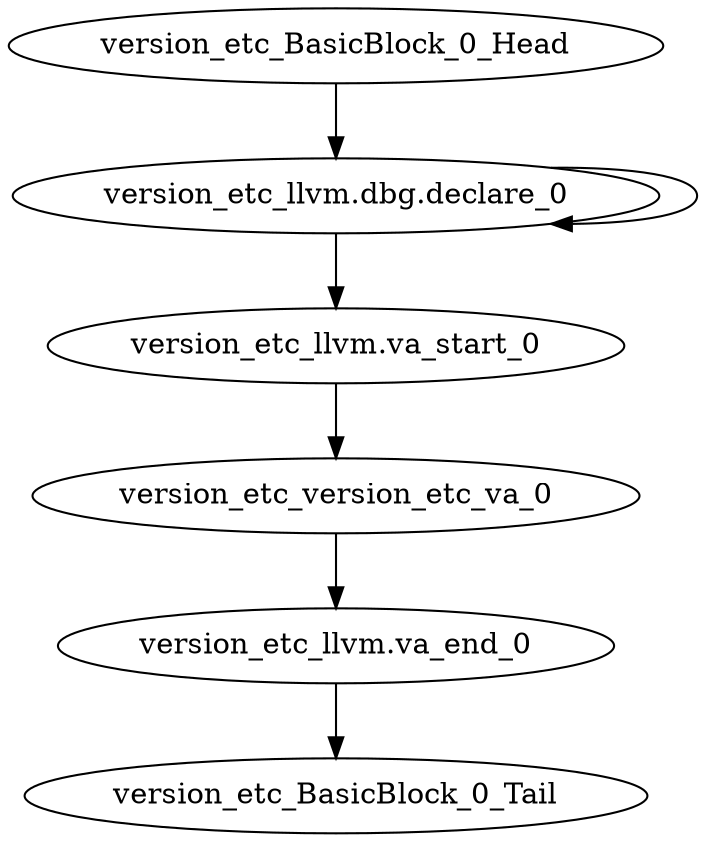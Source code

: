 digraph G {
    "version_etc_BasicBlock_0_Head" -> "version_etc_llvm.dbg.declare_0"
    "version_etc_llvm.va_end_0" -> "version_etc_BasicBlock_0_Tail"
    "version_etc_llvm.va_start_0" -> "version_etc_version_etc_va_0"
    "version_etc_version_etc_va_0" -> "version_etc_llvm.va_end_0"
    "version_etc_llvm.dbg.declare_0" -> "version_etc_llvm.va_start_0"
    "version_etc_llvm.dbg.declare_0" -> "version_etc_llvm.dbg.declare_0"
}
